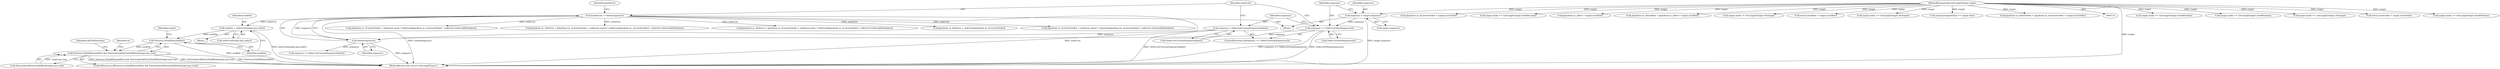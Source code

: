 digraph "0_openmpt_492022c7297ede682161d9c0ec2de15526424e76@array" {
"1000268" [label="(Call,seekPat = orderList[target.pos.order])"];
"1000164" [label="(Call,&orderList = Order(sequence))"];
"1000166" [label="(Call,Order(sequence))"];
"1000157" [label="(Call,sequence >= Order.GetNumSequences())"];
"1000151" [label="(Call,sequence = target.sequence)"];
"1000116" [label="(MethodParameterIn,GetLengthTarget target)"];
"1000160" [label="(Call,sequence = Order.GetCurrentSequenceIndex())"];
"1000279" [label="(Call,Patterns.IsValidPat(seekPat))"];
"1000278" [label="(Call,Patterns.IsValidPat(seekPat) && Patterns[seekPat].IsValidRow(target.pos.row))"];
"1000268" [label="(Call,seekPat = orderList[target.pos.order])"];
"1000269" [label="(Identifier,seekPat)"];
"1000739" [label="(Call,target.mode == GetLengthTarget::SeekPosition)"];
"1000254" [label="(Call,target.mode == GetLengthTarget::SeekPosition)"];
"1000280" [label="(Identifier,seekPat)"];
"1003712" [label="(Call,target.mode == GetLengthTarget::NoTarget)"];
"1003923" [label="(MethodReturn,std::vector<GetLengthType>)"];
"1000117" [label="(Block,)"];
"1000278" [label="(Call,Patterns.IsValidPat(seekPat) && Patterns[seekPat].IsValidRow(target.pos.row))"];
"1000441" [label="(Call,playState.m_nCurrentOrder < orderList.size() ? orderList[playState.m_nCurrentOrder] : orderList.GetInvalidPatIndex())"];
"1000120" [label="(Call,retval.startOrder = target.startOrder)"];
"1000483" [label="(Call,target.mode == GetLengthTarget::SeekPosition)"];
"1000171" [label="(Identifier,playState)"];
"1000166" [label="(Call,Order(sequence))"];
"1000270" [label="(Call,orderList[target.pos.order])"];
"1000543" [label="(Call,playState.m_nPattern = (playState.m_nCurrentOrder < orderList.size()) ? orderList[playState.m_nCurrentOrder] : orderList.GetInvalidPatIndex())"];
"1000159" [label="(Call,Order.GetNumSequences())"];
"1000152" [label="(Identifier,sequence)"];
"1000192" [label="(Call,playState.m_nCurrentOrder = target.startOrder)"];
"1000277" [label="(ControlStructure,if(Patterns.IsValidPat(seekPat) && Patterns[seekPat].IsValidRow(target.pos.row)))"];
"1000354" [label="(Call,target.mode == GetLengthTarget::SeekSeconds)"];
"1000162" [label="(Call,Order.GetCurrentSequenceIndex())"];
"1000437" [label="(Call,playState.m_nPattern = playState.m_nCurrentOrder < orderList.size() ? orderList[playState.m_nCurrentOrder] : orderList.GetInvalidPatIndex())"];
"1000284" [label="(Identifier,target)"];
"1000181" [label="(Call,playState.m_nRow = target.startRow)"];
"1000628" [label="(Call,playState.m_nPattern = orderList[playState.m_nCurrentOrder])"];
"1000161" [label="(Identifier,sequence)"];
"1000151" [label="(Call,sequence = target.sequence)"];
"1000348" [label="(Identifier,oldTickDuration)"];
"1000177" [label="(Call,playState.m_nNextRow = playState.m_nRow = target.startRow)"];
"1000281" [label="(Call,Patterns[seekPat].IsValidRow(target.pos.row))"];
"1000153" [label="(Call,target.sequence)"];
"1000160" [label="(Call,sequence = Order.GetCurrentSequenceIndex())"];
"1000116" [label="(MethodParameterIn,GetLengthTarget target)"];
"1000290" [label="(Identifier,m)"];
"1000164" [label="(Call,&orderList = Order(sequence))"];
"1000137" [label="(Call,target.mode != GetLengthTarget::NoTarget)"];
"1000127" [label="(Call,retval.startRow = target.startRow)"];
"1000165" [label="(Identifier,orderList)"];
"1003673" [label="(Call,target.mode == GetLengthTarget::NoTarget)"];
"1000359" [label="(Call,memory.elapsedTime >= target.time)"];
"1000156" [label="(ControlStructure,if(sequence >= Order.GetNumSequences()))"];
"1003913" [label="(Call,sequence != Order.GetCurrentSequenceIndex())"];
"1000266" [label="(Block,)"];
"1000158" [label="(Identifier,sequence)"];
"1000547" [label="(Call,(playState.m_nCurrentOrder < orderList.size()) ? orderList[playState.m_nCurrentOrder] : orderList.GetInvalidPatIndex())"];
"1000167" [label="(Identifier,sequence)"];
"1000279" [label="(Call,Patterns.IsValidPat(seekPat))"];
"1000157" [label="(Call,sequence >= Order.GetNumSequences())"];
"1000188" [label="(Call,playState.m_nNextOrder = playState.m_nCurrentOrder = target.startOrder)"];
"1000268" -> "1000266"  [label="AST: "];
"1000268" -> "1000270"  [label="CFG: "];
"1000269" -> "1000268"  [label="AST: "];
"1000270" -> "1000268"  [label="AST: "];
"1000280" -> "1000268"  [label="CFG: "];
"1000268" -> "1003923"  [label="DDG: orderList[target.pos.order]"];
"1000164" -> "1000268"  [label="DDG: orderList"];
"1000268" -> "1000279"  [label="DDG: seekPat"];
"1000164" -> "1000117"  [label="AST: "];
"1000164" -> "1000166"  [label="CFG: "];
"1000165" -> "1000164"  [label="AST: "];
"1000166" -> "1000164"  [label="AST: "];
"1000171" -> "1000164"  [label="CFG: "];
"1000164" -> "1003923"  [label="DDG: Order(sequence)"];
"1000164" -> "1003923"  [label="DDG: orderList"];
"1000166" -> "1000164"  [label="DDG: sequence"];
"1000164" -> "1000437"  [label="DDG: orderList"];
"1000164" -> "1000441"  [label="DDG: orderList"];
"1000164" -> "1000543"  [label="DDG: orderList"];
"1000164" -> "1000547"  [label="DDG: orderList"];
"1000164" -> "1000628"  [label="DDG: orderList"];
"1000166" -> "1000167"  [label="CFG: "];
"1000167" -> "1000166"  [label="AST: "];
"1000166" -> "1003923"  [label="DDG: sequence"];
"1000157" -> "1000166"  [label="DDG: sequence"];
"1000160" -> "1000166"  [label="DDG: sequence"];
"1000166" -> "1003913"  [label="DDG: sequence"];
"1000157" -> "1000156"  [label="AST: "];
"1000157" -> "1000159"  [label="CFG: "];
"1000158" -> "1000157"  [label="AST: "];
"1000159" -> "1000157"  [label="AST: "];
"1000161" -> "1000157"  [label="CFG: "];
"1000165" -> "1000157"  [label="CFG: "];
"1000157" -> "1003923"  [label="DDG: Order.GetNumSequences()"];
"1000157" -> "1003923"  [label="DDG: sequence >= Order.GetNumSequences()"];
"1000151" -> "1000157"  [label="DDG: sequence"];
"1000151" -> "1000117"  [label="AST: "];
"1000151" -> "1000153"  [label="CFG: "];
"1000152" -> "1000151"  [label="AST: "];
"1000153" -> "1000151"  [label="AST: "];
"1000158" -> "1000151"  [label="CFG: "];
"1000151" -> "1003923"  [label="DDG: target.sequence"];
"1000116" -> "1000151"  [label="DDG: target"];
"1000116" -> "1000114"  [label="AST: "];
"1000116" -> "1003923"  [label="DDG: target"];
"1000116" -> "1000120"  [label="DDG: target"];
"1000116" -> "1000127"  [label="DDG: target"];
"1000116" -> "1000137"  [label="DDG: target"];
"1000116" -> "1000177"  [label="DDG: target"];
"1000116" -> "1000181"  [label="DDG: target"];
"1000116" -> "1000188"  [label="DDG: target"];
"1000116" -> "1000192"  [label="DDG: target"];
"1000116" -> "1000254"  [label="DDG: target"];
"1000116" -> "1000354"  [label="DDG: target"];
"1000116" -> "1000359"  [label="DDG: target"];
"1000116" -> "1000483"  [label="DDG: target"];
"1000116" -> "1000739"  [label="DDG: target"];
"1000116" -> "1003673"  [label="DDG: target"];
"1000116" -> "1003712"  [label="DDG: target"];
"1000160" -> "1000156"  [label="AST: "];
"1000160" -> "1000162"  [label="CFG: "];
"1000161" -> "1000160"  [label="AST: "];
"1000162" -> "1000160"  [label="AST: "];
"1000165" -> "1000160"  [label="CFG: "];
"1000160" -> "1003923"  [label="DDG: Order.GetCurrentSequenceIndex()"];
"1000279" -> "1000278"  [label="AST: "];
"1000279" -> "1000280"  [label="CFG: "];
"1000280" -> "1000279"  [label="AST: "];
"1000284" -> "1000279"  [label="CFG: "];
"1000278" -> "1000279"  [label="CFG: "];
"1000279" -> "1003923"  [label="DDG: seekPat"];
"1000279" -> "1000278"  [label="DDG: seekPat"];
"1000278" -> "1000277"  [label="AST: "];
"1000278" -> "1000281"  [label="CFG: "];
"1000281" -> "1000278"  [label="AST: "];
"1000290" -> "1000278"  [label="CFG: "];
"1000348" -> "1000278"  [label="CFG: "];
"1000278" -> "1003923"  [label="DDG: Patterns.IsValidPat(seekPat) && Patterns[seekPat].IsValidRow(target.pos.row)"];
"1000278" -> "1003923"  [label="DDG: Patterns[seekPat].IsValidRow(target.pos.row)"];
"1000278" -> "1003923"  [label="DDG: Patterns.IsValidPat(seekPat)"];
"1000281" -> "1000278"  [label="DDG: target.pos.row"];
}
